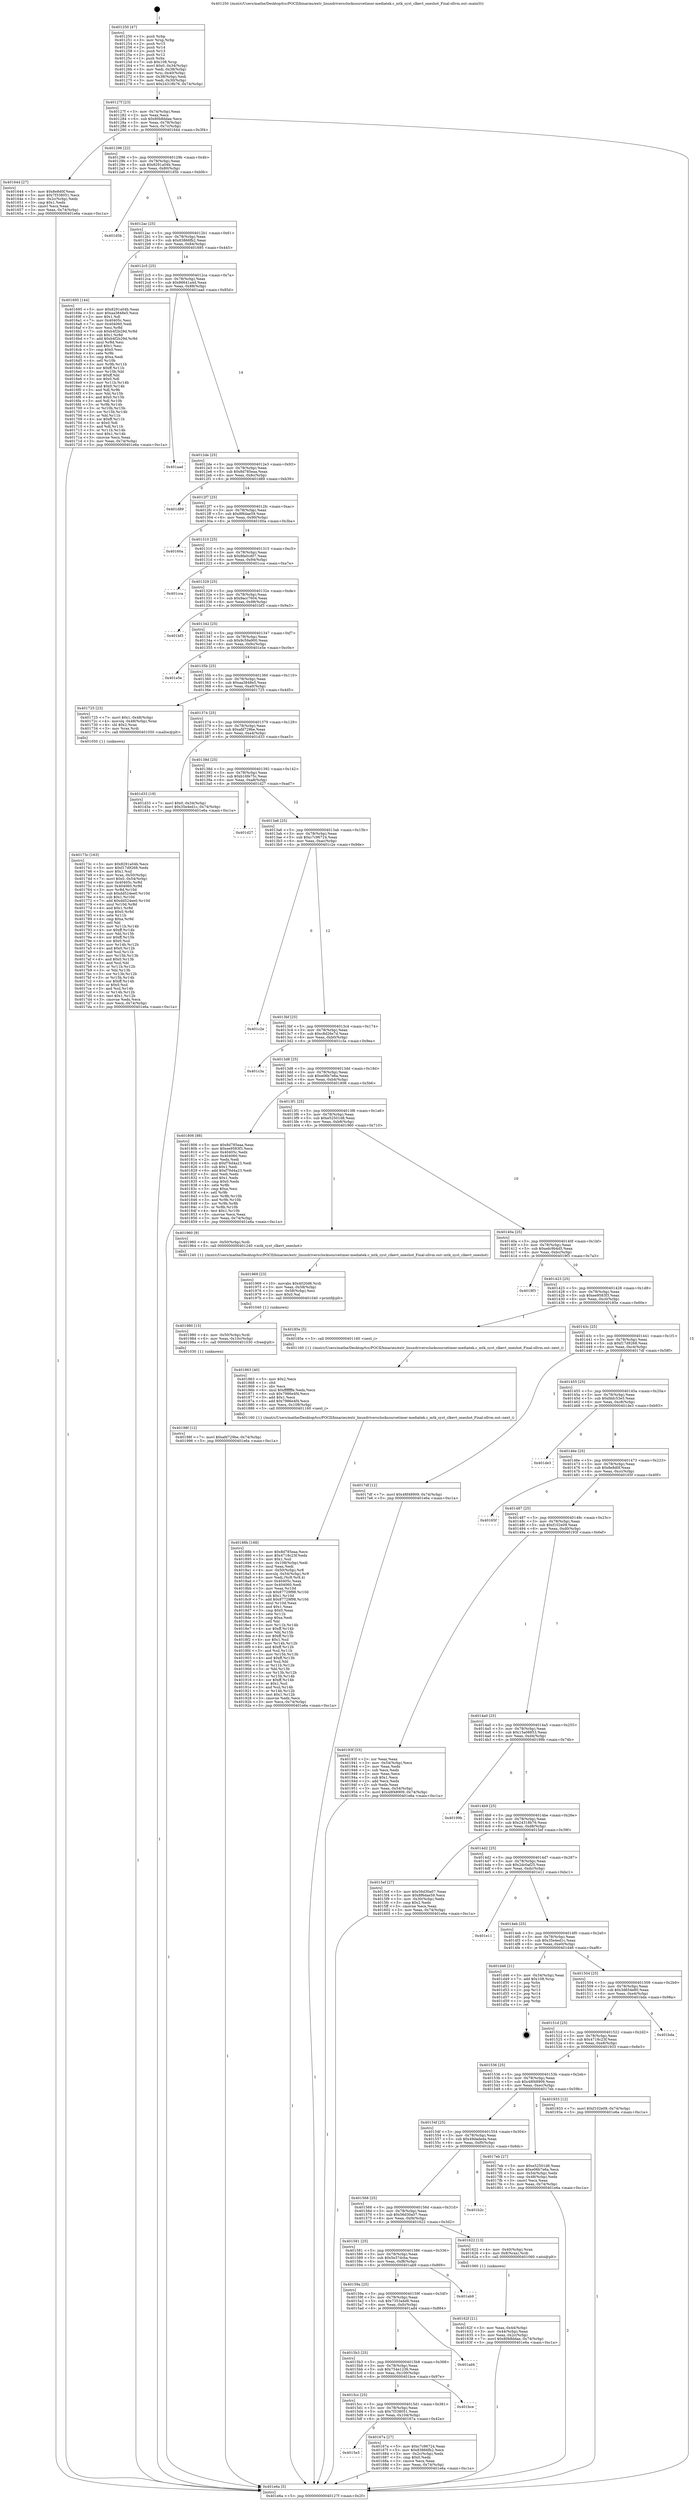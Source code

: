 digraph "0x401250" {
  label = "0x401250 (/mnt/c/Users/mathe/Desktop/tcc/POCII/binaries/extr_linuxdriversclocksourcetimer-mediatek.c_mtk_syst_clkevt_oneshot_Final-ollvm.out::main(0))"
  labelloc = "t"
  node[shape=record]

  Entry [label="",width=0.3,height=0.3,shape=circle,fillcolor=black,style=filled]
  "0x40127f" [label="{
     0x40127f [23]\l
     | [instrs]\l
     &nbsp;&nbsp;0x40127f \<+3\>: mov -0x74(%rbp),%eax\l
     &nbsp;&nbsp;0x401282 \<+2\>: mov %eax,%ecx\l
     &nbsp;&nbsp;0x401284 \<+6\>: sub $0x80b8ddae,%ecx\l
     &nbsp;&nbsp;0x40128a \<+3\>: mov %eax,-0x78(%rbp)\l
     &nbsp;&nbsp;0x40128d \<+3\>: mov %ecx,-0x7c(%rbp)\l
     &nbsp;&nbsp;0x401290 \<+6\>: je 0000000000401644 \<main+0x3f4\>\l
  }"]
  "0x401644" [label="{
     0x401644 [27]\l
     | [instrs]\l
     &nbsp;&nbsp;0x401644 \<+5\>: mov $0x8e8d0f,%eax\l
     &nbsp;&nbsp;0x401649 \<+5\>: mov $0x7f338051,%ecx\l
     &nbsp;&nbsp;0x40164e \<+3\>: mov -0x2c(%rbp),%edx\l
     &nbsp;&nbsp;0x401651 \<+3\>: cmp $0x1,%edx\l
     &nbsp;&nbsp;0x401654 \<+3\>: cmovl %ecx,%eax\l
     &nbsp;&nbsp;0x401657 \<+3\>: mov %eax,-0x74(%rbp)\l
     &nbsp;&nbsp;0x40165a \<+5\>: jmp 0000000000401e6a \<main+0xc1a\>\l
  }"]
  "0x401296" [label="{
     0x401296 [22]\l
     | [instrs]\l
     &nbsp;&nbsp;0x401296 \<+5\>: jmp 000000000040129b \<main+0x4b\>\l
     &nbsp;&nbsp;0x40129b \<+3\>: mov -0x78(%rbp),%eax\l
     &nbsp;&nbsp;0x40129e \<+5\>: sub $0x8291a04b,%eax\l
     &nbsp;&nbsp;0x4012a3 \<+3\>: mov %eax,-0x80(%rbp)\l
     &nbsp;&nbsp;0x4012a6 \<+6\>: je 0000000000401d5b \<main+0xb0b\>\l
  }"]
  Exit [label="",width=0.3,height=0.3,shape=circle,fillcolor=black,style=filled,peripheries=2]
  "0x401d5b" [label="{
     0x401d5b\l
  }", style=dashed]
  "0x4012ac" [label="{
     0x4012ac [25]\l
     | [instrs]\l
     &nbsp;&nbsp;0x4012ac \<+5\>: jmp 00000000004012b1 \<main+0x61\>\l
     &nbsp;&nbsp;0x4012b1 \<+3\>: mov -0x78(%rbp),%eax\l
     &nbsp;&nbsp;0x4012b4 \<+5\>: sub $0x83866fb2,%eax\l
     &nbsp;&nbsp;0x4012b9 \<+6\>: mov %eax,-0x84(%rbp)\l
     &nbsp;&nbsp;0x4012bf \<+6\>: je 0000000000401695 \<main+0x445\>\l
  }"]
  "0x40198f" [label="{
     0x40198f [12]\l
     | [instrs]\l
     &nbsp;&nbsp;0x40198f \<+7\>: movl $0xafd729be,-0x74(%rbp)\l
     &nbsp;&nbsp;0x401996 \<+5\>: jmp 0000000000401e6a \<main+0xc1a\>\l
  }"]
  "0x401695" [label="{
     0x401695 [144]\l
     | [instrs]\l
     &nbsp;&nbsp;0x401695 \<+5\>: mov $0x8291a04b,%eax\l
     &nbsp;&nbsp;0x40169a \<+5\>: mov $0xaa3848e5,%ecx\l
     &nbsp;&nbsp;0x40169f \<+2\>: mov $0x1,%dl\l
     &nbsp;&nbsp;0x4016a1 \<+7\>: mov 0x40405c,%esi\l
     &nbsp;&nbsp;0x4016a8 \<+7\>: mov 0x404060,%edi\l
     &nbsp;&nbsp;0x4016af \<+3\>: mov %esi,%r8d\l
     &nbsp;&nbsp;0x4016b2 \<+7\>: sub $0xb4f2b29d,%r8d\l
     &nbsp;&nbsp;0x4016b9 \<+4\>: sub $0x1,%r8d\l
     &nbsp;&nbsp;0x4016bd \<+7\>: add $0xb4f2b29d,%r8d\l
     &nbsp;&nbsp;0x4016c4 \<+4\>: imul %r8d,%esi\l
     &nbsp;&nbsp;0x4016c8 \<+3\>: and $0x1,%esi\l
     &nbsp;&nbsp;0x4016cb \<+3\>: cmp $0x0,%esi\l
     &nbsp;&nbsp;0x4016ce \<+4\>: sete %r9b\l
     &nbsp;&nbsp;0x4016d2 \<+3\>: cmp $0xa,%edi\l
     &nbsp;&nbsp;0x4016d5 \<+4\>: setl %r10b\l
     &nbsp;&nbsp;0x4016d9 \<+3\>: mov %r9b,%r11b\l
     &nbsp;&nbsp;0x4016dc \<+4\>: xor $0xff,%r11b\l
     &nbsp;&nbsp;0x4016e0 \<+3\>: mov %r10b,%bl\l
     &nbsp;&nbsp;0x4016e3 \<+3\>: xor $0xff,%bl\l
     &nbsp;&nbsp;0x4016e6 \<+3\>: xor $0x0,%dl\l
     &nbsp;&nbsp;0x4016e9 \<+3\>: mov %r11b,%r14b\l
     &nbsp;&nbsp;0x4016ec \<+4\>: and $0x0,%r14b\l
     &nbsp;&nbsp;0x4016f0 \<+3\>: and %dl,%r9b\l
     &nbsp;&nbsp;0x4016f3 \<+3\>: mov %bl,%r15b\l
     &nbsp;&nbsp;0x4016f6 \<+4\>: and $0x0,%r15b\l
     &nbsp;&nbsp;0x4016fa \<+3\>: and %dl,%r10b\l
     &nbsp;&nbsp;0x4016fd \<+3\>: or %r9b,%r14b\l
     &nbsp;&nbsp;0x401700 \<+3\>: or %r10b,%r15b\l
     &nbsp;&nbsp;0x401703 \<+3\>: xor %r15b,%r14b\l
     &nbsp;&nbsp;0x401706 \<+3\>: or %bl,%r11b\l
     &nbsp;&nbsp;0x401709 \<+4\>: xor $0xff,%r11b\l
     &nbsp;&nbsp;0x40170d \<+3\>: or $0x0,%dl\l
     &nbsp;&nbsp;0x401710 \<+3\>: and %dl,%r11b\l
     &nbsp;&nbsp;0x401713 \<+3\>: or %r11b,%r14b\l
     &nbsp;&nbsp;0x401716 \<+4\>: test $0x1,%r14b\l
     &nbsp;&nbsp;0x40171a \<+3\>: cmovne %ecx,%eax\l
     &nbsp;&nbsp;0x40171d \<+3\>: mov %eax,-0x74(%rbp)\l
     &nbsp;&nbsp;0x401720 \<+5\>: jmp 0000000000401e6a \<main+0xc1a\>\l
  }"]
  "0x4012c5" [label="{
     0x4012c5 [25]\l
     | [instrs]\l
     &nbsp;&nbsp;0x4012c5 \<+5\>: jmp 00000000004012ca \<main+0x7a\>\l
     &nbsp;&nbsp;0x4012ca \<+3\>: mov -0x78(%rbp),%eax\l
     &nbsp;&nbsp;0x4012cd \<+5\>: sub $0x86641a4d,%eax\l
     &nbsp;&nbsp;0x4012d2 \<+6\>: mov %eax,-0x88(%rbp)\l
     &nbsp;&nbsp;0x4012d8 \<+6\>: je 0000000000401aad \<main+0x85d\>\l
  }"]
  "0x401980" [label="{
     0x401980 [15]\l
     | [instrs]\l
     &nbsp;&nbsp;0x401980 \<+4\>: mov -0x50(%rbp),%rdi\l
     &nbsp;&nbsp;0x401984 \<+6\>: mov %eax,-0x10c(%rbp)\l
     &nbsp;&nbsp;0x40198a \<+5\>: call 0000000000401030 \<free@plt\>\l
     | [calls]\l
     &nbsp;&nbsp;0x401030 \{1\} (unknown)\l
  }"]
  "0x401aad" [label="{
     0x401aad\l
  }", style=dashed]
  "0x4012de" [label="{
     0x4012de [25]\l
     | [instrs]\l
     &nbsp;&nbsp;0x4012de \<+5\>: jmp 00000000004012e3 \<main+0x93\>\l
     &nbsp;&nbsp;0x4012e3 \<+3\>: mov -0x78(%rbp),%eax\l
     &nbsp;&nbsp;0x4012e6 \<+5\>: sub $0x8d785eaa,%eax\l
     &nbsp;&nbsp;0x4012eb \<+6\>: mov %eax,-0x8c(%rbp)\l
     &nbsp;&nbsp;0x4012f1 \<+6\>: je 0000000000401d89 \<main+0xb39\>\l
  }"]
  "0x401969" [label="{
     0x401969 [23]\l
     | [instrs]\l
     &nbsp;&nbsp;0x401969 \<+10\>: movabs $0x4020d6,%rdi\l
     &nbsp;&nbsp;0x401973 \<+3\>: mov %eax,-0x58(%rbp)\l
     &nbsp;&nbsp;0x401976 \<+3\>: mov -0x58(%rbp),%esi\l
     &nbsp;&nbsp;0x401979 \<+2\>: mov $0x0,%al\l
     &nbsp;&nbsp;0x40197b \<+5\>: call 0000000000401040 \<printf@plt\>\l
     | [calls]\l
     &nbsp;&nbsp;0x401040 \{1\} (unknown)\l
  }"]
  "0x401d89" [label="{
     0x401d89\l
  }", style=dashed]
  "0x4012f7" [label="{
     0x4012f7 [25]\l
     | [instrs]\l
     &nbsp;&nbsp;0x4012f7 \<+5\>: jmp 00000000004012fc \<main+0xac\>\l
     &nbsp;&nbsp;0x4012fc \<+3\>: mov -0x78(%rbp),%eax\l
     &nbsp;&nbsp;0x4012ff \<+5\>: sub $0x8f6dae59,%eax\l
     &nbsp;&nbsp;0x401304 \<+6\>: mov %eax,-0x90(%rbp)\l
     &nbsp;&nbsp;0x40130a \<+6\>: je 000000000040160a \<main+0x3ba\>\l
  }"]
  "0x40188b" [label="{
     0x40188b [168]\l
     | [instrs]\l
     &nbsp;&nbsp;0x40188b \<+5\>: mov $0x8d785eaa,%ecx\l
     &nbsp;&nbsp;0x401890 \<+5\>: mov $0x4718c23f,%edx\l
     &nbsp;&nbsp;0x401895 \<+3\>: mov $0x1,%sil\l
     &nbsp;&nbsp;0x401898 \<+6\>: mov -0x108(%rbp),%edi\l
     &nbsp;&nbsp;0x40189e \<+3\>: imul %eax,%edi\l
     &nbsp;&nbsp;0x4018a1 \<+4\>: mov -0x50(%rbp),%r8\l
     &nbsp;&nbsp;0x4018a5 \<+4\>: movslq -0x54(%rbp),%r9\l
     &nbsp;&nbsp;0x4018a9 \<+4\>: mov %edi,(%r8,%r9,4)\l
     &nbsp;&nbsp;0x4018ad \<+7\>: mov 0x40405c,%eax\l
     &nbsp;&nbsp;0x4018b4 \<+7\>: mov 0x404060,%edi\l
     &nbsp;&nbsp;0x4018bb \<+3\>: mov %eax,%r10d\l
     &nbsp;&nbsp;0x4018be \<+7\>: sub $0x87729f98,%r10d\l
     &nbsp;&nbsp;0x4018c5 \<+4\>: sub $0x1,%r10d\l
     &nbsp;&nbsp;0x4018c9 \<+7\>: add $0x87729f98,%r10d\l
     &nbsp;&nbsp;0x4018d0 \<+4\>: imul %r10d,%eax\l
     &nbsp;&nbsp;0x4018d4 \<+3\>: and $0x1,%eax\l
     &nbsp;&nbsp;0x4018d7 \<+3\>: cmp $0x0,%eax\l
     &nbsp;&nbsp;0x4018da \<+4\>: sete %r11b\l
     &nbsp;&nbsp;0x4018de \<+3\>: cmp $0xa,%edi\l
     &nbsp;&nbsp;0x4018e1 \<+3\>: setl %bl\l
     &nbsp;&nbsp;0x4018e4 \<+3\>: mov %r11b,%r14b\l
     &nbsp;&nbsp;0x4018e7 \<+4\>: xor $0xff,%r14b\l
     &nbsp;&nbsp;0x4018eb \<+3\>: mov %bl,%r15b\l
     &nbsp;&nbsp;0x4018ee \<+4\>: xor $0xff,%r15b\l
     &nbsp;&nbsp;0x4018f2 \<+4\>: xor $0x1,%sil\l
     &nbsp;&nbsp;0x4018f6 \<+3\>: mov %r14b,%r12b\l
     &nbsp;&nbsp;0x4018f9 \<+4\>: and $0xff,%r12b\l
     &nbsp;&nbsp;0x4018fd \<+3\>: and %sil,%r11b\l
     &nbsp;&nbsp;0x401900 \<+3\>: mov %r15b,%r13b\l
     &nbsp;&nbsp;0x401903 \<+4\>: and $0xff,%r13b\l
     &nbsp;&nbsp;0x401907 \<+3\>: and %sil,%bl\l
     &nbsp;&nbsp;0x40190a \<+3\>: or %r11b,%r12b\l
     &nbsp;&nbsp;0x40190d \<+3\>: or %bl,%r13b\l
     &nbsp;&nbsp;0x401910 \<+3\>: xor %r13b,%r12b\l
     &nbsp;&nbsp;0x401913 \<+3\>: or %r15b,%r14b\l
     &nbsp;&nbsp;0x401916 \<+4\>: xor $0xff,%r14b\l
     &nbsp;&nbsp;0x40191a \<+4\>: or $0x1,%sil\l
     &nbsp;&nbsp;0x40191e \<+3\>: and %sil,%r14b\l
     &nbsp;&nbsp;0x401921 \<+3\>: or %r14b,%r12b\l
     &nbsp;&nbsp;0x401924 \<+4\>: test $0x1,%r12b\l
     &nbsp;&nbsp;0x401928 \<+3\>: cmovne %edx,%ecx\l
     &nbsp;&nbsp;0x40192b \<+3\>: mov %ecx,-0x74(%rbp)\l
     &nbsp;&nbsp;0x40192e \<+5\>: jmp 0000000000401e6a \<main+0xc1a\>\l
  }"]
  "0x40160a" [label="{
     0x40160a\l
  }", style=dashed]
  "0x401310" [label="{
     0x401310 [25]\l
     | [instrs]\l
     &nbsp;&nbsp;0x401310 \<+5\>: jmp 0000000000401315 \<main+0xc5\>\l
     &nbsp;&nbsp;0x401315 \<+3\>: mov -0x78(%rbp),%eax\l
     &nbsp;&nbsp;0x401318 \<+5\>: sub $0x8fa0cd07,%eax\l
     &nbsp;&nbsp;0x40131d \<+6\>: mov %eax,-0x94(%rbp)\l
     &nbsp;&nbsp;0x401323 \<+6\>: je 0000000000401cca \<main+0xa7a\>\l
  }"]
  "0x401863" [label="{
     0x401863 [40]\l
     | [instrs]\l
     &nbsp;&nbsp;0x401863 \<+5\>: mov $0x2,%ecx\l
     &nbsp;&nbsp;0x401868 \<+1\>: cltd\l
     &nbsp;&nbsp;0x401869 \<+2\>: idiv %ecx\l
     &nbsp;&nbsp;0x40186b \<+6\>: imul $0xfffffffe,%edx,%ecx\l
     &nbsp;&nbsp;0x401871 \<+6\>: sub $0x7986e4f4,%ecx\l
     &nbsp;&nbsp;0x401877 \<+3\>: add $0x1,%ecx\l
     &nbsp;&nbsp;0x40187a \<+6\>: add $0x7986e4f4,%ecx\l
     &nbsp;&nbsp;0x401880 \<+6\>: mov %ecx,-0x108(%rbp)\l
     &nbsp;&nbsp;0x401886 \<+5\>: call 0000000000401160 \<next_i\>\l
     | [calls]\l
     &nbsp;&nbsp;0x401160 \{1\} (/mnt/c/Users/mathe/Desktop/tcc/POCII/binaries/extr_linuxdriversclocksourcetimer-mediatek.c_mtk_syst_clkevt_oneshot_Final-ollvm.out::next_i)\l
  }"]
  "0x401cca" [label="{
     0x401cca\l
  }", style=dashed]
  "0x401329" [label="{
     0x401329 [25]\l
     | [instrs]\l
     &nbsp;&nbsp;0x401329 \<+5\>: jmp 000000000040132e \<main+0xde\>\l
     &nbsp;&nbsp;0x40132e \<+3\>: mov -0x78(%rbp),%eax\l
     &nbsp;&nbsp;0x401331 \<+5\>: sub $0x9acc7604,%eax\l
     &nbsp;&nbsp;0x401336 \<+6\>: mov %eax,-0x98(%rbp)\l
     &nbsp;&nbsp;0x40133c \<+6\>: je 0000000000401bf3 \<main+0x9a3\>\l
  }"]
  "0x40173c" [label="{
     0x40173c [163]\l
     | [instrs]\l
     &nbsp;&nbsp;0x40173c \<+5\>: mov $0x8291a04b,%ecx\l
     &nbsp;&nbsp;0x401741 \<+5\>: mov $0xf17d9268,%edx\l
     &nbsp;&nbsp;0x401746 \<+3\>: mov $0x1,%sil\l
     &nbsp;&nbsp;0x401749 \<+4\>: mov %rax,-0x50(%rbp)\l
     &nbsp;&nbsp;0x40174d \<+7\>: movl $0x0,-0x54(%rbp)\l
     &nbsp;&nbsp;0x401754 \<+8\>: mov 0x40405c,%r8d\l
     &nbsp;&nbsp;0x40175c \<+8\>: mov 0x404060,%r9d\l
     &nbsp;&nbsp;0x401764 \<+3\>: mov %r8d,%r10d\l
     &nbsp;&nbsp;0x401767 \<+7\>: sub $0xdd524ee0,%r10d\l
     &nbsp;&nbsp;0x40176e \<+4\>: sub $0x1,%r10d\l
     &nbsp;&nbsp;0x401772 \<+7\>: add $0xdd524ee0,%r10d\l
     &nbsp;&nbsp;0x401779 \<+4\>: imul %r10d,%r8d\l
     &nbsp;&nbsp;0x40177d \<+4\>: and $0x1,%r8d\l
     &nbsp;&nbsp;0x401781 \<+4\>: cmp $0x0,%r8d\l
     &nbsp;&nbsp;0x401785 \<+4\>: sete %r11b\l
     &nbsp;&nbsp;0x401789 \<+4\>: cmp $0xa,%r9d\l
     &nbsp;&nbsp;0x40178d \<+3\>: setl %bl\l
     &nbsp;&nbsp;0x401790 \<+3\>: mov %r11b,%r14b\l
     &nbsp;&nbsp;0x401793 \<+4\>: xor $0xff,%r14b\l
     &nbsp;&nbsp;0x401797 \<+3\>: mov %bl,%r15b\l
     &nbsp;&nbsp;0x40179a \<+4\>: xor $0xff,%r15b\l
     &nbsp;&nbsp;0x40179e \<+4\>: xor $0x0,%sil\l
     &nbsp;&nbsp;0x4017a2 \<+3\>: mov %r14b,%r12b\l
     &nbsp;&nbsp;0x4017a5 \<+4\>: and $0x0,%r12b\l
     &nbsp;&nbsp;0x4017a9 \<+3\>: and %sil,%r11b\l
     &nbsp;&nbsp;0x4017ac \<+3\>: mov %r15b,%r13b\l
     &nbsp;&nbsp;0x4017af \<+4\>: and $0x0,%r13b\l
     &nbsp;&nbsp;0x4017b3 \<+3\>: and %sil,%bl\l
     &nbsp;&nbsp;0x4017b6 \<+3\>: or %r11b,%r12b\l
     &nbsp;&nbsp;0x4017b9 \<+3\>: or %bl,%r13b\l
     &nbsp;&nbsp;0x4017bc \<+3\>: xor %r13b,%r12b\l
     &nbsp;&nbsp;0x4017bf \<+3\>: or %r15b,%r14b\l
     &nbsp;&nbsp;0x4017c2 \<+4\>: xor $0xff,%r14b\l
     &nbsp;&nbsp;0x4017c6 \<+4\>: or $0x0,%sil\l
     &nbsp;&nbsp;0x4017ca \<+3\>: and %sil,%r14b\l
     &nbsp;&nbsp;0x4017cd \<+3\>: or %r14b,%r12b\l
     &nbsp;&nbsp;0x4017d0 \<+4\>: test $0x1,%r12b\l
     &nbsp;&nbsp;0x4017d4 \<+3\>: cmovne %edx,%ecx\l
     &nbsp;&nbsp;0x4017d7 \<+3\>: mov %ecx,-0x74(%rbp)\l
     &nbsp;&nbsp;0x4017da \<+5\>: jmp 0000000000401e6a \<main+0xc1a\>\l
  }"]
  "0x401bf3" [label="{
     0x401bf3\l
  }", style=dashed]
  "0x401342" [label="{
     0x401342 [25]\l
     | [instrs]\l
     &nbsp;&nbsp;0x401342 \<+5\>: jmp 0000000000401347 \<main+0xf7\>\l
     &nbsp;&nbsp;0x401347 \<+3\>: mov -0x78(%rbp),%eax\l
     &nbsp;&nbsp;0x40134a \<+5\>: sub $0x9c59a900,%eax\l
     &nbsp;&nbsp;0x40134f \<+6\>: mov %eax,-0x9c(%rbp)\l
     &nbsp;&nbsp;0x401355 \<+6\>: je 0000000000401e5e \<main+0xc0e\>\l
  }"]
  "0x4015e5" [label="{
     0x4015e5\l
  }", style=dashed]
  "0x401e5e" [label="{
     0x401e5e\l
  }", style=dashed]
  "0x40135b" [label="{
     0x40135b [25]\l
     | [instrs]\l
     &nbsp;&nbsp;0x40135b \<+5\>: jmp 0000000000401360 \<main+0x110\>\l
     &nbsp;&nbsp;0x401360 \<+3\>: mov -0x78(%rbp),%eax\l
     &nbsp;&nbsp;0x401363 \<+5\>: sub $0xaa3848e5,%eax\l
     &nbsp;&nbsp;0x401368 \<+6\>: mov %eax,-0xa0(%rbp)\l
     &nbsp;&nbsp;0x40136e \<+6\>: je 0000000000401725 \<main+0x4d5\>\l
  }"]
  "0x40167a" [label="{
     0x40167a [27]\l
     | [instrs]\l
     &nbsp;&nbsp;0x40167a \<+5\>: mov $0xc7c96724,%eax\l
     &nbsp;&nbsp;0x40167f \<+5\>: mov $0x83866fb2,%ecx\l
     &nbsp;&nbsp;0x401684 \<+3\>: mov -0x2c(%rbp),%edx\l
     &nbsp;&nbsp;0x401687 \<+3\>: cmp $0x0,%edx\l
     &nbsp;&nbsp;0x40168a \<+3\>: cmove %ecx,%eax\l
     &nbsp;&nbsp;0x40168d \<+3\>: mov %eax,-0x74(%rbp)\l
     &nbsp;&nbsp;0x401690 \<+5\>: jmp 0000000000401e6a \<main+0xc1a\>\l
  }"]
  "0x401725" [label="{
     0x401725 [23]\l
     | [instrs]\l
     &nbsp;&nbsp;0x401725 \<+7\>: movl $0x1,-0x48(%rbp)\l
     &nbsp;&nbsp;0x40172c \<+4\>: movslq -0x48(%rbp),%rax\l
     &nbsp;&nbsp;0x401730 \<+4\>: shl $0x2,%rax\l
     &nbsp;&nbsp;0x401734 \<+3\>: mov %rax,%rdi\l
     &nbsp;&nbsp;0x401737 \<+5\>: call 0000000000401050 \<malloc@plt\>\l
     | [calls]\l
     &nbsp;&nbsp;0x401050 \{1\} (unknown)\l
  }"]
  "0x401374" [label="{
     0x401374 [25]\l
     | [instrs]\l
     &nbsp;&nbsp;0x401374 \<+5\>: jmp 0000000000401379 \<main+0x129\>\l
     &nbsp;&nbsp;0x401379 \<+3\>: mov -0x78(%rbp),%eax\l
     &nbsp;&nbsp;0x40137c \<+5\>: sub $0xafd729be,%eax\l
     &nbsp;&nbsp;0x401381 \<+6\>: mov %eax,-0xa4(%rbp)\l
     &nbsp;&nbsp;0x401387 \<+6\>: je 0000000000401d33 \<main+0xae3\>\l
  }"]
  "0x4015cc" [label="{
     0x4015cc [25]\l
     | [instrs]\l
     &nbsp;&nbsp;0x4015cc \<+5\>: jmp 00000000004015d1 \<main+0x381\>\l
     &nbsp;&nbsp;0x4015d1 \<+3\>: mov -0x78(%rbp),%eax\l
     &nbsp;&nbsp;0x4015d4 \<+5\>: sub $0x7f338051,%eax\l
     &nbsp;&nbsp;0x4015d9 \<+6\>: mov %eax,-0x104(%rbp)\l
     &nbsp;&nbsp;0x4015df \<+6\>: je 000000000040167a \<main+0x42a\>\l
  }"]
  "0x401d33" [label="{
     0x401d33 [19]\l
     | [instrs]\l
     &nbsp;&nbsp;0x401d33 \<+7\>: movl $0x0,-0x34(%rbp)\l
     &nbsp;&nbsp;0x401d3a \<+7\>: movl $0x35e4ed1c,-0x74(%rbp)\l
     &nbsp;&nbsp;0x401d41 \<+5\>: jmp 0000000000401e6a \<main+0xc1a\>\l
  }"]
  "0x40138d" [label="{
     0x40138d [25]\l
     | [instrs]\l
     &nbsp;&nbsp;0x40138d \<+5\>: jmp 0000000000401392 \<main+0x142\>\l
     &nbsp;&nbsp;0x401392 \<+3\>: mov -0x78(%rbp),%eax\l
     &nbsp;&nbsp;0x401395 \<+5\>: sub $0xb16fe75c,%eax\l
     &nbsp;&nbsp;0x40139a \<+6\>: mov %eax,-0xa8(%rbp)\l
     &nbsp;&nbsp;0x4013a0 \<+6\>: je 0000000000401d27 \<main+0xad7\>\l
  }"]
  "0x401bce" [label="{
     0x401bce\l
  }", style=dashed]
  "0x401d27" [label="{
     0x401d27\l
  }", style=dashed]
  "0x4013a6" [label="{
     0x4013a6 [25]\l
     | [instrs]\l
     &nbsp;&nbsp;0x4013a6 \<+5\>: jmp 00000000004013ab \<main+0x15b\>\l
     &nbsp;&nbsp;0x4013ab \<+3\>: mov -0x78(%rbp),%eax\l
     &nbsp;&nbsp;0x4013ae \<+5\>: sub $0xc7c96724,%eax\l
     &nbsp;&nbsp;0x4013b3 \<+6\>: mov %eax,-0xac(%rbp)\l
     &nbsp;&nbsp;0x4013b9 \<+6\>: je 0000000000401c2e \<main+0x9de\>\l
  }"]
  "0x4015b3" [label="{
     0x4015b3 [25]\l
     | [instrs]\l
     &nbsp;&nbsp;0x4015b3 \<+5\>: jmp 00000000004015b8 \<main+0x368\>\l
     &nbsp;&nbsp;0x4015b8 \<+3\>: mov -0x78(%rbp),%eax\l
     &nbsp;&nbsp;0x4015bb \<+5\>: sub $0x754e1236,%eax\l
     &nbsp;&nbsp;0x4015c0 \<+6\>: mov %eax,-0x100(%rbp)\l
     &nbsp;&nbsp;0x4015c6 \<+6\>: je 0000000000401bce \<main+0x97e\>\l
  }"]
  "0x401c2e" [label="{
     0x401c2e\l
  }", style=dashed]
  "0x4013bf" [label="{
     0x4013bf [25]\l
     | [instrs]\l
     &nbsp;&nbsp;0x4013bf \<+5\>: jmp 00000000004013c4 \<main+0x174\>\l
     &nbsp;&nbsp;0x4013c4 \<+3\>: mov -0x78(%rbp),%eax\l
     &nbsp;&nbsp;0x4013c7 \<+5\>: sub $0xc8d26e7d,%eax\l
     &nbsp;&nbsp;0x4013cc \<+6\>: mov %eax,-0xb0(%rbp)\l
     &nbsp;&nbsp;0x4013d2 \<+6\>: je 0000000000401c3a \<main+0x9ea\>\l
  }"]
  "0x401ad4" [label="{
     0x401ad4\l
  }", style=dashed]
  "0x401c3a" [label="{
     0x401c3a\l
  }", style=dashed]
  "0x4013d8" [label="{
     0x4013d8 [25]\l
     | [instrs]\l
     &nbsp;&nbsp;0x4013d8 \<+5\>: jmp 00000000004013dd \<main+0x18d\>\l
     &nbsp;&nbsp;0x4013dd \<+3\>: mov -0x78(%rbp),%eax\l
     &nbsp;&nbsp;0x4013e0 \<+5\>: sub $0xe06b7e6a,%eax\l
     &nbsp;&nbsp;0x4013e5 \<+6\>: mov %eax,-0xb4(%rbp)\l
     &nbsp;&nbsp;0x4013eb \<+6\>: je 0000000000401806 \<main+0x5b6\>\l
  }"]
  "0x40159a" [label="{
     0x40159a [25]\l
     | [instrs]\l
     &nbsp;&nbsp;0x40159a \<+5\>: jmp 000000000040159f \<main+0x34f\>\l
     &nbsp;&nbsp;0x40159f \<+3\>: mov -0x78(%rbp),%eax\l
     &nbsp;&nbsp;0x4015a2 \<+5\>: sub $0x7353a4d6,%eax\l
     &nbsp;&nbsp;0x4015a7 \<+6\>: mov %eax,-0xfc(%rbp)\l
     &nbsp;&nbsp;0x4015ad \<+6\>: je 0000000000401ad4 \<main+0x884\>\l
  }"]
  "0x401806" [label="{
     0x401806 [88]\l
     | [instrs]\l
     &nbsp;&nbsp;0x401806 \<+5\>: mov $0x8d785eaa,%eax\l
     &nbsp;&nbsp;0x40180b \<+5\>: mov $0xee9583f3,%ecx\l
     &nbsp;&nbsp;0x401810 \<+7\>: mov 0x40405c,%edx\l
     &nbsp;&nbsp;0x401817 \<+7\>: mov 0x404060,%esi\l
     &nbsp;&nbsp;0x40181e \<+2\>: mov %edx,%edi\l
     &nbsp;&nbsp;0x401820 \<+6\>: sub $0xf76d4a23,%edi\l
     &nbsp;&nbsp;0x401826 \<+3\>: sub $0x1,%edi\l
     &nbsp;&nbsp;0x401829 \<+6\>: add $0xf76d4a23,%edi\l
     &nbsp;&nbsp;0x40182f \<+3\>: imul %edi,%edx\l
     &nbsp;&nbsp;0x401832 \<+3\>: and $0x1,%edx\l
     &nbsp;&nbsp;0x401835 \<+3\>: cmp $0x0,%edx\l
     &nbsp;&nbsp;0x401838 \<+4\>: sete %r8b\l
     &nbsp;&nbsp;0x40183c \<+3\>: cmp $0xa,%esi\l
     &nbsp;&nbsp;0x40183f \<+4\>: setl %r9b\l
     &nbsp;&nbsp;0x401843 \<+3\>: mov %r8b,%r10b\l
     &nbsp;&nbsp;0x401846 \<+3\>: and %r9b,%r10b\l
     &nbsp;&nbsp;0x401849 \<+3\>: xor %r9b,%r8b\l
     &nbsp;&nbsp;0x40184c \<+3\>: or %r8b,%r10b\l
     &nbsp;&nbsp;0x40184f \<+4\>: test $0x1,%r10b\l
     &nbsp;&nbsp;0x401853 \<+3\>: cmovne %ecx,%eax\l
     &nbsp;&nbsp;0x401856 \<+3\>: mov %eax,-0x74(%rbp)\l
     &nbsp;&nbsp;0x401859 \<+5\>: jmp 0000000000401e6a \<main+0xc1a\>\l
  }"]
  "0x4013f1" [label="{
     0x4013f1 [25]\l
     | [instrs]\l
     &nbsp;&nbsp;0x4013f1 \<+5\>: jmp 00000000004013f6 \<main+0x1a6\>\l
     &nbsp;&nbsp;0x4013f6 \<+3\>: mov -0x78(%rbp),%eax\l
     &nbsp;&nbsp;0x4013f9 \<+5\>: sub $0xe52501d8,%eax\l
     &nbsp;&nbsp;0x4013fe \<+6\>: mov %eax,-0xb8(%rbp)\l
     &nbsp;&nbsp;0x401404 \<+6\>: je 0000000000401960 \<main+0x710\>\l
  }"]
  "0x401ab9" [label="{
     0x401ab9\l
  }", style=dashed]
  "0x401960" [label="{
     0x401960 [9]\l
     | [instrs]\l
     &nbsp;&nbsp;0x401960 \<+4\>: mov -0x50(%rbp),%rdi\l
     &nbsp;&nbsp;0x401964 \<+5\>: call 0000000000401240 \<mtk_syst_clkevt_oneshot\>\l
     | [calls]\l
     &nbsp;&nbsp;0x401240 \{1\} (/mnt/c/Users/mathe/Desktop/tcc/POCII/binaries/extr_linuxdriversclocksourcetimer-mediatek.c_mtk_syst_clkevt_oneshot_Final-ollvm.out::mtk_syst_clkevt_oneshot)\l
  }"]
  "0x40140a" [label="{
     0x40140a [25]\l
     | [instrs]\l
     &nbsp;&nbsp;0x40140a \<+5\>: jmp 000000000040140f \<main+0x1bf\>\l
     &nbsp;&nbsp;0x40140f \<+3\>: mov -0x78(%rbp),%eax\l
     &nbsp;&nbsp;0x401412 \<+5\>: sub $0xedc9b4d5,%eax\l
     &nbsp;&nbsp;0x401417 \<+6\>: mov %eax,-0xbc(%rbp)\l
     &nbsp;&nbsp;0x40141d \<+6\>: je 00000000004019f3 \<main+0x7a3\>\l
  }"]
  "0x40162f" [label="{
     0x40162f [21]\l
     | [instrs]\l
     &nbsp;&nbsp;0x40162f \<+3\>: mov %eax,-0x44(%rbp)\l
     &nbsp;&nbsp;0x401632 \<+3\>: mov -0x44(%rbp),%eax\l
     &nbsp;&nbsp;0x401635 \<+3\>: mov %eax,-0x2c(%rbp)\l
     &nbsp;&nbsp;0x401638 \<+7\>: movl $0x80b8ddae,-0x74(%rbp)\l
     &nbsp;&nbsp;0x40163f \<+5\>: jmp 0000000000401e6a \<main+0xc1a\>\l
  }"]
  "0x4019f3" [label="{
     0x4019f3\l
  }", style=dashed]
  "0x401423" [label="{
     0x401423 [25]\l
     | [instrs]\l
     &nbsp;&nbsp;0x401423 \<+5\>: jmp 0000000000401428 \<main+0x1d8\>\l
     &nbsp;&nbsp;0x401428 \<+3\>: mov -0x78(%rbp),%eax\l
     &nbsp;&nbsp;0x40142b \<+5\>: sub $0xee9583f3,%eax\l
     &nbsp;&nbsp;0x401430 \<+6\>: mov %eax,-0xc0(%rbp)\l
     &nbsp;&nbsp;0x401436 \<+6\>: je 000000000040185e \<main+0x60e\>\l
  }"]
  "0x401581" [label="{
     0x401581 [25]\l
     | [instrs]\l
     &nbsp;&nbsp;0x401581 \<+5\>: jmp 0000000000401586 \<main+0x336\>\l
     &nbsp;&nbsp;0x401586 \<+3\>: mov -0x78(%rbp),%eax\l
     &nbsp;&nbsp;0x401589 \<+5\>: sub $0x5e37dcba,%eax\l
     &nbsp;&nbsp;0x40158e \<+6\>: mov %eax,-0xf8(%rbp)\l
     &nbsp;&nbsp;0x401594 \<+6\>: je 0000000000401ab9 \<main+0x869\>\l
  }"]
  "0x40185e" [label="{
     0x40185e [5]\l
     | [instrs]\l
     &nbsp;&nbsp;0x40185e \<+5\>: call 0000000000401160 \<next_i\>\l
     | [calls]\l
     &nbsp;&nbsp;0x401160 \{1\} (/mnt/c/Users/mathe/Desktop/tcc/POCII/binaries/extr_linuxdriversclocksourcetimer-mediatek.c_mtk_syst_clkevt_oneshot_Final-ollvm.out::next_i)\l
  }"]
  "0x40143c" [label="{
     0x40143c [25]\l
     | [instrs]\l
     &nbsp;&nbsp;0x40143c \<+5\>: jmp 0000000000401441 \<main+0x1f1\>\l
     &nbsp;&nbsp;0x401441 \<+3\>: mov -0x78(%rbp),%eax\l
     &nbsp;&nbsp;0x401444 \<+5\>: sub $0xf17d9268,%eax\l
     &nbsp;&nbsp;0x401449 \<+6\>: mov %eax,-0xc4(%rbp)\l
     &nbsp;&nbsp;0x40144f \<+6\>: je 00000000004017df \<main+0x58f\>\l
  }"]
  "0x401622" [label="{
     0x401622 [13]\l
     | [instrs]\l
     &nbsp;&nbsp;0x401622 \<+4\>: mov -0x40(%rbp),%rax\l
     &nbsp;&nbsp;0x401626 \<+4\>: mov 0x8(%rax),%rdi\l
     &nbsp;&nbsp;0x40162a \<+5\>: call 0000000000401060 \<atoi@plt\>\l
     | [calls]\l
     &nbsp;&nbsp;0x401060 \{1\} (unknown)\l
  }"]
  "0x4017df" [label="{
     0x4017df [12]\l
     | [instrs]\l
     &nbsp;&nbsp;0x4017df \<+7\>: movl $0x48f48909,-0x74(%rbp)\l
     &nbsp;&nbsp;0x4017e6 \<+5\>: jmp 0000000000401e6a \<main+0xc1a\>\l
  }"]
  "0x401455" [label="{
     0x401455 [25]\l
     | [instrs]\l
     &nbsp;&nbsp;0x401455 \<+5\>: jmp 000000000040145a \<main+0x20a\>\l
     &nbsp;&nbsp;0x40145a \<+3\>: mov -0x78(%rbp),%eax\l
     &nbsp;&nbsp;0x40145d \<+5\>: sub $0xfddc53e5,%eax\l
     &nbsp;&nbsp;0x401462 \<+6\>: mov %eax,-0xc8(%rbp)\l
     &nbsp;&nbsp;0x401468 \<+6\>: je 0000000000401de3 \<main+0xb93\>\l
  }"]
  "0x401568" [label="{
     0x401568 [25]\l
     | [instrs]\l
     &nbsp;&nbsp;0x401568 \<+5\>: jmp 000000000040156d \<main+0x31d\>\l
     &nbsp;&nbsp;0x40156d \<+3\>: mov -0x78(%rbp),%eax\l
     &nbsp;&nbsp;0x401570 \<+5\>: sub $0x56d30a07,%eax\l
     &nbsp;&nbsp;0x401575 \<+6\>: mov %eax,-0xf4(%rbp)\l
     &nbsp;&nbsp;0x40157b \<+6\>: je 0000000000401622 \<main+0x3d2\>\l
  }"]
  "0x401de3" [label="{
     0x401de3\l
  }", style=dashed]
  "0x40146e" [label="{
     0x40146e [25]\l
     | [instrs]\l
     &nbsp;&nbsp;0x40146e \<+5\>: jmp 0000000000401473 \<main+0x223\>\l
     &nbsp;&nbsp;0x401473 \<+3\>: mov -0x78(%rbp),%eax\l
     &nbsp;&nbsp;0x401476 \<+5\>: sub $0x8e8d0f,%eax\l
     &nbsp;&nbsp;0x40147b \<+6\>: mov %eax,-0xcc(%rbp)\l
     &nbsp;&nbsp;0x401481 \<+6\>: je 000000000040165f \<main+0x40f\>\l
  }"]
  "0x401b2c" [label="{
     0x401b2c\l
  }", style=dashed]
  "0x40165f" [label="{
     0x40165f\l
  }", style=dashed]
  "0x401487" [label="{
     0x401487 [25]\l
     | [instrs]\l
     &nbsp;&nbsp;0x401487 \<+5\>: jmp 000000000040148c \<main+0x23c\>\l
     &nbsp;&nbsp;0x40148c \<+3\>: mov -0x78(%rbp),%eax\l
     &nbsp;&nbsp;0x40148f \<+5\>: sub $0xf102e09,%eax\l
     &nbsp;&nbsp;0x401494 \<+6\>: mov %eax,-0xd0(%rbp)\l
     &nbsp;&nbsp;0x40149a \<+6\>: je 000000000040193f \<main+0x6ef\>\l
  }"]
  "0x40154f" [label="{
     0x40154f [25]\l
     | [instrs]\l
     &nbsp;&nbsp;0x40154f \<+5\>: jmp 0000000000401554 \<main+0x304\>\l
     &nbsp;&nbsp;0x401554 \<+3\>: mov -0x78(%rbp),%eax\l
     &nbsp;&nbsp;0x401557 \<+5\>: sub $0x49dadeda,%eax\l
     &nbsp;&nbsp;0x40155c \<+6\>: mov %eax,-0xf0(%rbp)\l
     &nbsp;&nbsp;0x401562 \<+6\>: je 0000000000401b2c \<main+0x8dc\>\l
  }"]
  "0x40193f" [label="{
     0x40193f [33]\l
     | [instrs]\l
     &nbsp;&nbsp;0x40193f \<+2\>: xor %eax,%eax\l
     &nbsp;&nbsp;0x401941 \<+3\>: mov -0x54(%rbp),%ecx\l
     &nbsp;&nbsp;0x401944 \<+2\>: mov %eax,%edx\l
     &nbsp;&nbsp;0x401946 \<+2\>: sub %ecx,%edx\l
     &nbsp;&nbsp;0x401948 \<+2\>: mov %eax,%ecx\l
     &nbsp;&nbsp;0x40194a \<+3\>: sub $0x1,%ecx\l
     &nbsp;&nbsp;0x40194d \<+2\>: add %ecx,%edx\l
     &nbsp;&nbsp;0x40194f \<+2\>: sub %edx,%eax\l
     &nbsp;&nbsp;0x401951 \<+3\>: mov %eax,-0x54(%rbp)\l
     &nbsp;&nbsp;0x401954 \<+7\>: movl $0x48f48909,-0x74(%rbp)\l
     &nbsp;&nbsp;0x40195b \<+5\>: jmp 0000000000401e6a \<main+0xc1a\>\l
  }"]
  "0x4014a0" [label="{
     0x4014a0 [25]\l
     | [instrs]\l
     &nbsp;&nbsp;0x4014a0 \<+5\>: jmp 00000000004014a5 \<main+0x255\>\l
     &nbsp;&nbsp;0x4014a5 \<+3\>: mov -0x78(%rbp),%eax\l
     &nbsp;&nbsp;0x4014a8 \<+5\>: sub $0x15a08853,%eax\l
     &nbsp;&nbsp;0x4014ad \<+6\>: mov %eax,-0xd4(%rbp)\l
     &nbsp;&nbsp;0x4014b3 \<+6\>: je 000000000040199b \<main+0x74b\>\l
  }"]
  "0x4017eb" [label="{
     0x4017eb [27]\l
     | [instrs]\l
     &nbsp;&nbsp;0x4017eb \<+5\>: mov $0xe52501d8,%eax\l
     &nbsp;&nbsp;0x4017f0 \<+5\>: mov $0xe06b7e6a,%ecx\l
     &nbsp;&nbsp;0x4017f5 \<+3\>: mov -0x54(%rbp),%edx\l
     &nbsp;&nbsp;0x4017f8 \<+3\>: cmp -0x48(%rbp),%edx\l
     &nbsp;&nbsp;0x4017fb \<+3\>: cmovl %ecx,%eax\l
     &nbsp;&nbsp;0x4017fe \<+3\>: mov %eax,-0x74(%rbp)\l
     &nbsp;&nbsp;0x401801 \<+5\>: jmp 0000000000401e6a \<main+0xc1a\>\l
  }"]
  "0x40199b" [label="{
     0x40199b\l
  }", style=dashed]
  "0x4014b9" [label="{
     0x4014b9 [25]\l
     | [instrs]\l
     &nbsp;&nbsp;0x4014b9 \<+5\>: jmp 00000000004014be \<main+0x26e\>\l
     &nbsp;&nbsp;0x4014be \<+3\>: mov -0x78(%rbp),%eax\l
     &nbsp;&nbsp;0x4014c1 \<+5\>: sub $0x24318b76,%eax\l
     &nbsp;&nbsp;0x4014c6 \<+6\>: mov %eax,-0xd8(%rbp)\l
     &nbsp;&nbsp;0x4014cc \<+6\>: je 00000000004015ef \<main+0x39f\>\l
  }"]
  "0x401536" [label="{
     0x401536 [25]\l
     | [instrs]\l
     &nbsp;&nbsp;0x401536 \<+5\>: jmp 000000000040153b \<main+0x2eb\>\l
     &nbsp;&nbsp;0x40153b \<+3\>: mov -0x78(%rbp),%eax\l
     &nbsp;&nbsp;0x40153e \<+5\>: sub $0x48f48909,%eax\l
     &nbsp;&nbsp;0x401543 \<+6\>: mov %eax,-0xec(%rbp)\l
     &nbsp;&nbsp;0x401549 \<+6\>: je 00000000004017eb \<main+0x59b\>\l
  }"]
  "0x4015ef" [label="{
     0x4015ef [27]\l
     | [instrs]\l
     &nbsp;&nbsp;0x4015ef \<+5\>: mov $0x56d30a07,%eax\l
     &nbsp;&nbsp;0x4015f4 \<+5\>: mov $0x8f6dae59,%ecx\l
     &nbsp;&nbsp;0x4015f9 \<+3\>: mov -0x30(%rbp),%edx\l
     &nbsp;&nbsp;0x4015fc \<+3\>: cmp $0x2,%edx\l
     &nbsp;&nbsp;0x4015ff \<+3\>: cmovne %ecx,%eax\l
     &nbsp;&nbsp;0x401602 \<+3\>: mov %eax,-0x74(%rbp)\l
     &nbsp;&nbsp;0x401605 \<+5\>: jmp 0000000000401e6a \<main+0xc1a\>\l
  }"]
  "0x4014d2" [label="{
     0x4014d2 [25]\l
     | [instrs]\l
     &nbsp;&nbsp;0x4014d2 \<+5\>: jmp 00000000004014d7 \<main+0x287\>\l
     &nbsp;&nbsp;0x4014d7 \<+3\>: mov -0x78(%rbp),%eax\l
     &nbsp;&nbsp;0x4014da \<+5\>: sub $0x2dc0af25,%eax\l
     &nbsp;&nbsp;0x4014df \<+6\>: mov %eax,-0xdc(%rbp)\l
     &nbsp;&nbsp;0x4014e5 \<+6\>: je 0000000000401e11 \<main+0xbc1\>\l
  }"]
  "0x401e6a" [label="{
     0x401e6a [5]\l
     | [instrs]\l
     &nbsp;&nbsp;0x401e6a \<+5\>: jmp 000000000040127f \<main+0x2f\>\l
  }"]
  "0x401250" [label="{
     0x401250 [47]\l
     | [instrs]\l
     &nbsp;&nbsp;0x401250 \<+1\>: push %rbp\l
     &nbsp;&nbsp;0x401251 \<+3\>: mov %rsp,%rbp\l
     &nbsp;&nbsp;0x401254 \<+2\>: push %r15\l
     &nbsp;&nbsp;0x401256 \<+2\>: push %r14\l
     &nbsp;&nbsp;0x401258 \<+2\>: push %r13\l
     &nbsp;&nbsp;0x40125a \<+2\>: push %r12\l
     &nbsp;&nbsp;0x40125c \<+1\>: push %rbx\l
     &nbsp;&nbsp;0x40125d \<+7\>: sub $0x108,%rsp\l
     &nbsp;&nbsp;0x401264 \<+7\>: movl $0x0,-0x34(%rbp)\l
     &nbsp;&nbsp;0x40126b \<+3\>: mov %edi,-0x38(%rbp)\l
     &nbsp;&nbsp;0x40126e \<+4\>: mov %rsi,-0x40(%rbp)\l
     &nbsp;&nbsp;0x401272 \<+3\>: mov -0x38(%rbp),%edi\l
     &nbsp;&nbsp;0x401275 \<+3\>: mov %edi,-0x30(%rbp)\l
     &nbsp;&nbsp;0x401278 \<+7\>: movl $0x24318b76,-0x74(%rbp)\l
  }"]
  "0x401933" [label="{
     0x401933 [12]\l
     | [instrs]\l
     &nbsp;&nbsp;0x401933 \<+7\>: movl $0xf102e09,-0x74(%rbp)\l
     &nbsp;&nbsp;0x40193a \<+5\>: jmp 0000000000401e6a \<main+0xc1a\>\l
  }"]
  "0x401e11" [label="{
     0x401e11\l
  }", style=dashed]
  "0x4014eb" [label="{
     0x4014eb [25]\l
     | [instrs]\l
     &nbsp;&nbsp;0x4014eb \<+5\>: jmp 00000000004014f0 \<main+0x2a0\>\l
     &nbsp;&nbsp;0x4014f0 \<+3\>: mov -0x78(%rbp),%eax\l
     &nbsp;&nbsp;0x4014f3 \<+5\>: sub $0x35e4ed1c,%eax\l
     &nbsp;&nbsp;0x4014f8 \<+6\>: mov %eax,-0xe0(%rbp)\l
     &nbsp;&nbsp;0x4014fe \<+6\>: je 0000000000401d46 \<main+0xaf6\>\l
  }"]
  "0x40151d" [label="{
     0x40151d [25]\l
     | [instrs]\l
     &nbsp;&nbsp;0x40151d \<+5\>: jmp 0000000000401522 \<main+0x2d2\>\l
     &nbsp;&nbsp;0x401522 \<+3\>: mov -0x78(%rbp),%eax\l
     &nbsp;&nbsp;0x401525 \<+5\>: sub $0x4718c23f,%eax\l
     &nbsp;&nbsp;0x40152a \<+6\>: mov %eax,-0xe8(%rbp)\l
     &nbsp;&nbsp;0x401530 \<+6\>: je 0000000000401933 \<main+0x6e3\>\l
  }"]
  "0x401d46" [label="{
     0x401d46 [21]\l
     | [instrs]\l
     &nbsp;&nbsp;0x401d46 \<+3\>: mov -0x34(%rbp),%eax\l
     &nbsp;&nbsp;0x401d49 \<+7\>: add $0x108,%rsp\l
     &nbsp;&nbsp;0x401d50 \<+1\>: pop %rbx\l
     &nbsp;&nbsp;0x401d51 \<+2\>: pop %r12\l
     &nbsp;&nbsp;0x401d53 \<+2\>: pop %r13\l
     &nbsp;&nbsp;0x401d55 \<+2\>: pop %r14\l
     &nbsp;&nbsp;0x401d57 \<+2\>: pop %r15\l
     &nbsp;&nbsp;0x401d59 \<+1\>: pop %rbp\l
     &nbsp;&nbsp;0x401d5a \<+1\>: ret\l
  }"]
  "0x401504" [label="{
     0x401504 [25]\l
     | [instrs]\l
     &nbsp;&nbsp;0x401504 \<+5\>: jmp 0000000000401509 \<main+0x2b9\>\l
     &nbsp;&nbsp;0x401509 \<+3\>: mov -0x78(%rbp),%eax\l
     &nbsp;&nbsp;0x40150c \<+5\>: sub $0x3d654e80,%eax\l
     &nbsp;&nbsp;0x401511 \<+6\>: mov %eax,-0xe4(%rbp)\l
     &nbsp;&nbsp;0x401517 \<+6\>: je 0000000000401bda \<main+0x98a\>\l
  }"]
  "0x401bda" [label="{
     0x401bda\l
  }", style=dashed]
  Entry -> "0x401250" [label=" 1"]
  "0x40127f" -> "0x401644" [label=" 1"]
  "0x40127f" -> "0x401296" [label=" 15"]
  "0x401d46" -> Exit [label=" 1"]
  "0x401296" -> "0x401d5b" [label=" 0"]
  "0x401296" -> "0x4012ac" [label=" 15"]
  "0x401d33" -> "0x401e6a" [label=" 1"]
  "0x4012ac" -> "0x401695" [label=" 1"]
  "0x4012ac" -> "0x4012c5" [label=" 14"]
  "0x40198f" -> "0x401e6a" [label=" 1"]
  "0x4012c5" -> "0x401aad" [label=" 0"]
  "0x4012c5" -> "0x4012de" [label=" 14"]
  "0x401980" -> "0x40198f" [label=" 1"]
  "0x4012de" -> "0x401d89" [label=" 0"]
  "0x4012de" -> "0x4012f7" [label=" 14"]
  "0x401969" -> "0x401980" [label=" 1"]
  "0x4012f7" -> "0x40160a" [label=" 0"]
  "0x4012f7" -> "0x401310" [label=" 14"]
  "0x401960" -> "0x401969" [label=" 1"]
  "0x401310" -> "0x401cca" [label=" 0"]
  "0x401310" -> "0x401329" [label=" 14"]
  "0x40193f" -> "0x401e6a" [label=" 1"]
  "0x401329" -> "0x401bf3" [label=" 0"]
  "0x401329" -> "0x401342" [label=" 14"]
  "0x401933" -> "0x401e6a" [label=" 1"]
  "0x401342" -> "0x401e5e" [label=" 0"]
  "0x401342" -> "0x40135b" [label=" 14"]
  "0x40188b" -> "0x401e6a" [label=" 1"]
  "0x40135b" -> "0x401725" [label=" 1"]
  "0x40135b" -> "0x401374" [label=" 13"]
  "0x401863" -> "0x40188b" [label=" 1"]
  "0x401374" -> "0x401d33" [label=" 1"]
  "0x401374" -> "0x40138d" [label=" 12"]
  "0x401806" -> "0x401e6a" [label=" 1"]
  "0x40138d" -> "0x401d27" [label=" 0"]
  "0x40138d" -> "0x4013a6" [label=" 12"]
  "0x4017eb" -> "0x401e6a" [label=" 2"]
  "0x4013a6" -> "0x401c2e" [label=" 0"]
  "0x4013a6" -> "0x4013bf" [label=" 12"]
  "0x40173c" -> "0x401e6a" [label=" 1"]
  "0x4013bf" -> "0x401c3a" [label=" 0"]
  "0x4013bf" -> "0x4013d8" [label=" 12"]
  "0x401725" -> "0x40173c" [label=" 1"]
  "0x4013d8" -> "0x401806" [label=" 1"]
  "0x4013d8" -> "0x4013f1" [label=" 11"]
  "0x40167a" -> "0x401e6a" [label=" 1"]
  "0x4013f1" -> "0x401960" [label=" 1"]
  "0x4013f1" -> "0x40140a" [label=" 10"]
  "0x4015cc" -> "0x4015e5" [label=" 0"]
  "0x40140a" -> "0x4019f3" [label=" 0"]
  "0x40140a" -> "0x401423" [label=" 10"]
  "0x40185e" -> "0x401863" [label=" 1"]
  "0x401423" -> "0x40185e" [label=" 1"]
  "0x401423" -> "0x40143c" [label=" 9"]
  "0x4015b3" -> "0x4015cc" [label=" 1"]
  "0x40143c" -> "0x4017df" [label=" 1"]
  "0x40143c" -> "0x401455" [label=" 8"]
  "0x4015b3" -> "0x401bce" [label=" 0"]
  "0x401455" -> "0x401de3" [label=" 0"]
  "0x401455" -> "0x40146e" [label=" 8"]
  "0x40159a" -> "0x4015b3" [label=" 1"]
  "0x40146e" -> "0x40165f" [label=" 0"]
  "0x40146e" -> "0x401487" [label=" 8"]
  "0x40159a" -> "0x401ad4" [label=" 0"]
  "0x401487" -> "0x40193f" [label=" 1"]
  "0x401487" -> "0x4014a0" [label=" 7"]
  "0x401581" -> "0x40159a" [label=" 1"]
  "0x4014a0" -> "0x40199b" [label=" 0"]
  "0x4014a0" -> "0x4014b9" [label=" 7"]
  "0x401581" -> "0x401ab9" [label=" 0"]
  "0x4014b9" -> "0x4015ef" [label=" 1"]
  "0x4014b9" -> "0x4014d2" [label=" 6"]
  "0x4015ef" -> "0x401e6a" [label=" 1"]
  "0x401250" -> "0x40127f" [label=" 1"]
  "0x401e6a" -> "0x40127f" [label=" 15"]
  "0x401644" -> "0x401e6a" [label=" 1"]
  "0x4014d2" -> "0x401e11" [label=" 0"]
  "0x4014d2" -> "0x4014eb" [label=" 6"]
  "0x40162f" -> "0x401e6a" [label=" 1"]
  "0x4014eb" -> "0x401d46" [label=" 1"]
  "0x4014eb" -> "0x401504" [label=" 5"]
  "0x401568" -> "0x401581" [label=" 1"]
  "0x401504" -> "0x401bda" [label=" 0"]
  "0x401504" -> "0x40151d" [label=" 5"]
  "0x401622" -> "0x40162f" [label=" 1"]
  "0x40151d" -> "0x401933" [label=" 1"]
  "0x40151d" -> "0x401536" [label=" 4"]
  "0x4015cc" -> "0x40167a" [label=" 1"]
  "0x401536" -> "0x4017eb" [label=" 2"]
  "0x401536" -> "0x40154f" [label=" 2"]
  "0x401695" -> "0x401e6a" [label=" 1"]
  "0x40154f" -> "0x401b2c" [label=" 0"]
  "0x40154f" -> "0x401568" [label=" 2"]
  "0x4017df" -> "0x401e6a" [label=" 1"]
  "0x401568" -> "0x401622" [label=" 1"]
}
